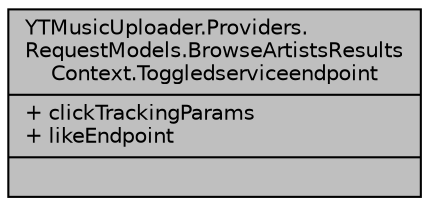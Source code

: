 digraph "YTMusicUploader.Providers.RequestModels.BrowseArtistsResultsContext.Toggledserviceendpoint"
{
 // LATEX_PDF_SIZE
  edge [fontname="Helvetica",fontsize="10",labelfontname="Helvetica",labelfontsize="10"];
  node [fontname="Helvetica",fontsize="10",shape=record];
  Node1 [label="{YTMusicUploader.Providers.\lRequestModels.BrowseArtistsResults\lContext.Toggledserviceendpoint\n|+ clickTrackingParams\l+ likeEndpoint\l|}",height=0.2,width=0.4,color="black", fillcolor="grey75", style="filled", fontcolor="black",tooltip=" "];
}
